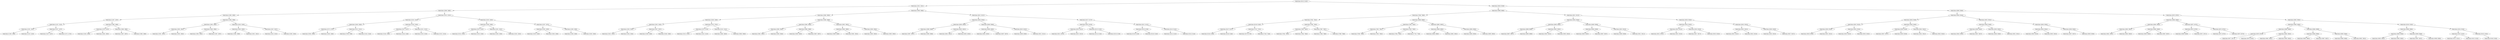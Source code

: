 digraph G{
1414327864 [label="Node{data=[6145, 6145]}"]
1414327864 -> 1656230944
1656230944 [label="Node{data=[3301, 3301]}"]
1656230944 -> 882075078
882075078 [label="Node{data=[2089, 2089]}"]
882075078 -> 967356224
967356224 [label="Node{data=[1990, 1990]}"]
967356224 -> 178699107
178699107 [label="Node{data=[1497, 1497]}"]
178699107 -> 681424643
681424643 [label="Node{data=[1432, 1432]}"]
681424643 -> 126835331
126835331 [label="Node{data=[1391, 1391]}"]
126835331 -> 2065774493
2065774493 [label="Node{data=[1369, 1369]}"]
126835331 -> 1147401785
1147401785 [label="Node{data=[1419, 1419]}"]
681424643 -> 25388057
25388057 [label="Node{data=[1457, 1457]}"]
25388057 -> 2082831848
2082831848 [label="Node{data=[1447, 1447]}"]
25388057 -> 239738926
239738926 [label="Node{data=[1473, 1473]}"]
178699107 -> 1430506976
1430506976 [label="Node{data=[1986, 1986]}"]
1430506976 -> 1341839613
1341839613 [label="Node{data=[1976, 1976]}"]
1341839613 -> 417806039
417806039 [label="Node{data=[1828, 1828]}"]
1341839613 -> 1207119541
1207119541 [label="Node{data=[1985, 1985]}"]
1430506976 -> 202688358
202688358 [label="Node{data=[1988, 1988]}"]
202688358 -> 355523369
355523369 [label="Node{data=[1987, 1987]}"]
202688358 -> 876615382
876615382 [label="Node{data=[1989, 1989]}"]
967356224 -> 1779957869
1779957869 [label="Node{data=[1998, 1998]}"]
1779957869 -> 1075697087
1075697087 [label="Node{data=[1994, 1994]}"]
1075697087 -> 1407690502
1407690502 [label="Node{data=[1992, 1992]}"]
1407690502 -> 1738931466
1738931466 [label="Node{data=[1991, 1991]}"]
1407690502 -> 1293193979
1293193979 [label="Node{data=[1993, 1993]}"]
1075697087 -> 1661601483
1661601483 [label="Node{data=[1996, 1996]}"]
1661601483 -> 230380091
230380091 [label="Node{data=[1995, 1995]}"]
1661601483 -> 1161732907
1161732907 [label="Node{data=[1997, 1997]}"]
1779957869 -> 743727677
743727677 [label="Node{data=[2026, 2026]}"]
743727677 -> 534451490
534451490 [label="Node{data=[2000, 2000]}"]
534451490 -> 1218885224
1218885224 [label="Node{data=[1999, 1999]}"]
534451490 -> 2016502700
2016502700 [label="Node{data=[2001, 2001]}"]
743727677 -> 2004595485
2004595485 [label="Node{data=[2047, 2047]}"]
2004595485 -> 818862805
818862805 [label="Node{data=[2032, 2032]}"]
2004595485 -> 1302740818
1302740818 [label="Node{data=[2065, 2065]}"]
882075078 -> 1056512329
1056512329 [label="Node{data=[3253, 3253]}"]
1056512329 -> 338732752
338732752 [label="Node{data=[3245, 3245]}"]
338732752 -> 1382993649
1382993649 [label="Node{data=[2649, 2649]}"]
1382993649 -> 776877889
776877889 [label="Node{data=[2275, 2275]}"]
776877889 -> 1485525136
1485525136 [label="Node{data=[2094, 2094]}"]
776877889 -> 1226599287
1226599287 [label="Node{data=[2280, 2280]}"]
1382993649 -> 1830895075
1830895075 [label="Node{data=[3231, 3231]}"]
1830895075 -> 847969081
847969081 [label="Node{data=[2788, 2788]}"]
1830895075 -> 805773864
805773864 [label="Node{data=[3244, 3244]}"]
338732752 -> 451584140
451584140 [label="Node{data=[3249, 3249]}"]
451584140 -> 2118141975
2118141975 [label="Node{data=[3247, 3247]}"]
2118141975 -> 460728277
460728277 [label="Node{data=[3246, 3246]}"]
2118141975 -> 317280497
317280497 [label="Node{data=[3248, 3248]}"]
451584140 -> 1565027552
1565027552 [label="Node{data=[3251, 3251]}"]
1565027552 -> 557090734
557090734 [label="Node{data=[3250, 3250]}"]
1565027552 -> 198595794
198595794 [label="Node{data=[3252, 3252]}"]
1056512329 -> 1398858625
1398858625 [label="Node{data=[3293, 3293]}"]
1398858625 -> 1305590369
1305590369 [label="Node{data=[3289, 3289]}"]
1305590369 -> 1222462850
1222462850 [label="Node{data=[3255, 3255]}"]
1222462850 -> 1897197711
1897197711 [label="Node{data=[3254, 3254]}"]
1222462850 -> 633108935
633108935 [label="Node{data=[3256, 3256]}"]
1305590369 -> 1702808995
1702808995 [label="Node{data=[3291, 3291]}"]
1702808995 -> 1198341587
1198341587 [label="Node{data=[3290, 3290]}"]
1702808995 -> 296430905
296430905 [label="Node{data=[3292, 3292]}"]
1398858625 -> 1461656714
1461656714 [label="Node{data=[3297, 3297]}"]
1461656714 -> 1142931487
1142931487 [label="Node{data=[3295, 3295]}"]
1142931487 -> 1790115562
1790115562 [label="Node{data=[3294, 3294]}"]
1142931487 -> 574145632
574145632 [label="Node{data=[3296, 3296]}"]
1461656714 -> 233596897
233596897 [label="Node{data=[3299, 3299]}"]
233596897 -> 935940475
935940475 [label="Node{data=[3298, 3298]}"]
233596897 -> 1257352390
1257352390 [label="Node{data=[3300, 3300]}"]
1656230944 -> 781085244
781085244 [label="Node{data=[5996, 5996]}"]
781085244 -> 1085522787
1085522787 [label="Node{data=[5980, 5980]}"]
1085522787 -> 1024196743
1024196743 [label="Node{data=[3309, 3309]}"]
1024196743 -> 2061245564
2061245564 [label="Node{data=[3305, 3305]}"]
2061245564 -> 668882577
668882577 [label="Node{data=[3303, 3303]}"]
668882577 -> 2041061842
2041061842 [label="Node{data=[3302, 3302]}"]
668882577 -> 612175448
612175448 [label="Node{data=[3304, 3304]}"]
2061245564 -> 1046006103
1046006103 [label="Node{data=[3307, 3307]}"]
1046006103 -> 1810332371
1810332371 [label="Node{data=[3306, 3306]}"]
1046006103 -> 1408856268
1408856268 [label="Node{data=[3308, 3308]}"]
1024196743 -> 523942693
523942693 [label="Node{data=[3792, 3792]}"]
523942693 -> 1741736932
1741736932 [label="Node{data=[3376, 3376]}"]
1741736932 -> 925963311
925963311 [label="Node{data=[3310, 3310]}"]
1741736932 -> 802581781
802581781 [label="Node{data=[3423, 3423]}"]
523942693 -> 1702828121
1702828121 [label="Node{data=[5161, 5161]}"]
1702828121 -> 68251897
68251897 [label="Node{data=[3883, 3883]}"]
1702828121 -> 1002347576
1002347576 [label="Node{data=[5960, 5960]}"]
1085522787 -> 664596639
664596639 [label="Node{data=[5988, 5988]}"]
664596639 -> 985438693
985438693 [label="Node{data=[5984, 5984]}"]
985438693 -> 891658483
891658483 [label="Node{data=[5982, 5982]}"]
891658483 -> 2050340147
2050340147 [label="Node{data=[5981, 5981]}"]
891658483 -> 988658402
988658402 [label="Node{data=[5983, 5983]}"]
985438693 -> 1690337259
1690337259 [label="Node{data=[5986, 5986]}"]
1690337259 -> 2088397240
2088397240 [label="Node{data=[5985, 5985]}"]
1690337259 -> 733071145
733071145 [label="Node{data=[5987, 5987]}"]
664596639 -> 2094809623
2094809623 [label="Node{data=[5992, 5992]}"]
2094809623 -> 461653312
461653312 [label="Node{data=[5990, 5990]}"]
461653312 -> 882690081
882690081 [label="Node{data=[5989, 5989]}"]
461653312 -> 288479508
288479508 [label="Node{data=[5991, 5991]}"]
2094809623 -> 266599903
266599903 [label="Node{data=[5994, 5994]}"]
266599903 -> 921962278
921962278 [label="Node{data=[5993, 5993]}"]
266599903 -> 1685789721
1685789721 [label="Node{data=[5995, 5995]}"]
781085244 -> 2073923835
2073923835 [label="Node{data=[6012, 6012]}"]
2073923835 -> 1795200850
1795200850 [label="Node{data=[6004, 6004]}"]
1795200850 -> 2103144483
2103144483 [label="Node{data=[6000, 6000]}"]
2103144483 -> 1098657861
1098657861 [label="Node{data=[5998, 5998]}"]
1098657861 -> 1458666201
1458666201 [label="Node{data=[5997, 5997]}"]
1098657861 -> 967101778
967101778 [label="Node{data=[5999, 5999]}"]
2103144483 -> 534276141
534276141 [label="Node{data=[6002, 6002]}"]
534276141 -> 1057394059
1057394059 [label="Node{data=[6001, 6001]}"]
534276141 -> 1660690176
1660690176 [label="Node{data=[6003, 6003]}"]
1795200850 -> 2108526672
2108526672 [label="Node{data=[6008, 6008]}"]
2108526672 -> 568854216
568854216 [label="Node{data=[6006, 6006]}"]
568854216 -> 713665963
713665963 [label="Node{data=[6005, 6005]}"]
568854216 -> 680502245
680502245 [label="Node{data=[6007, 6007]}"]
2108526672 -> 967936436
967936436 [label="Node{data=[6010, 6010]}"]
967936436 -> 1485702668
1485702668 [label="Node{data=[6009, 6009]}"]
967936436 -> 1066212419
1066212419 [label="Node{data=[6011, 6011]}"]
2073923835 -> 1791496412
1791496412 [label="Node{data=[6137, 6137]}"]
1791496412 -> 1593952280
1593952280 [label="Node{data=[6016, 6016]}"]
1593952280 -> 2006391698
2006391698 [label="Node{data=[6014, 6014]}"]
2006391698 -> 539983399
539983399 [label="Node{data=[6013, 6013]}"]
2006391698 -> 172741646
172741646 [label="Node{data=[6015, 6015]}"]
1593952280 -> 1532726359
1532726359 [label="Node{data=[6135, 6135]}"]
1532726359 -> 350181157
350181157 [label="Node{data=[6134, 6134]}"]
1532726359 -> 1339739615
1339739615 [label="Node{data=[6136, 6136]}"]
1791496412 -> 468032398
468032398 [label="Node{data=[6141, 6141]}"]
468032398 -> 484152721
484152721 [label="Node{data=[6139, 6139]}"]
484152721 -> 1918078800
1918078800 [label="Node{data=[6138, 6138]}"]
484152721 -> 1811812592
1811812592 [label="Node{data=[6140, 6140]}"]
468032398 -> 1559289834
1559289834 [label="Node{data=[6143, 6143]}"]
1559289834 -> 474459896
474459896 [label="Node{data=[6142, 6142]}"]
1559289834 -> 1912638255
1912638255 [label="Node{data=[6144, 6144]}"]
1414327864 -> 1768057871
1768057871 [label="Node{data=[9028, 9028]}"]
1768057871 -> 859300166
859300166 [label="Node{data=[8996, 8996]}"]
859300166 -> 304527798
304527798 [label="Node{data=[7689, 7689]}"]
304527798 -> 1678315822
1678315822 [label="Node{data=[7681, 7681]}"]
1678315822 -> 510725044
510725044 [label="Node{data=[6149, 6149]}"]
510725044 -> 314631405
314631405 [label="Node{data=[6147, 6147]}"]
314631405 -> 889984010
889984010 [label="Node{data=[6146, 6146]}"]
314631405 -> 429974500
429974500 [label="Node{data=[6148, 6148]}"]
510725044 -> 253392847
253392847 [label="Node{data=[7225, 7225]}"]
253392847 -> 443030861
443030861 [label="Node{data=[6178, 6178]}"]
253392847 -> 1326573134
1326573134 [label="Node{data=[7246, 7246]}"]
1678315822 -> 1362137995
1362137995 [label="Node{data=[7685, 7685]}"]
1362137995 -> 222831213
222831213 [label="Node{data=[7683, 7683]}"]
222831213 -> 1460720892
1460720892 [label="Node{data=[7682, 7682]}"]
222831213 -> 401832902
401832902 [label="Node{data=[7684, 7684]}"]
1362137995 -> 1107959416
1107959416 [label="Node{data=[7687, 7687]}"]
1107959416 -> 236783390
236783390 [label="Node{data=[7686, 7686]}"]
1107959416 -> 1610319125
1610319125 [label="Node{data=[7688, 7688]}"]
304527798 -> 1398466663
1398466663 [label="Node{data=[8988, 8988]}"]
1398466663 -> 1102173610
1102173610 [label="Node{data=[7693, 7693]}"]
1102173610 -> 661790581
661790581 [label="Node{data=[7691, 7691]}"]
661790581 -> 606266787
606266787 [label="Node{data=[7690, 7690]}"]
661790581 -> 541014160
541014160 [label="Node{data=[7692, 7692]}"]
1102173610 -> 1869395384
1869395384 [label="Node{data=[7695, 7695]}"]
1869395384 -> 1481807511
1481807511 [label="Node{data=[7694, 7694]}"]
1869395384 -> 1810788291
1810788291 [label="Node{data=[7738, 7738]}"]
1398466663 -> 843854230
843854230 [label="Node{data=[8992, 8992]}"]
843854230 -> 940020498
940020498 [label="Node{data=[8990, 8990]}"]
940020498 -> 1949129899
1949129899 [label="Node{data=[8989, 8989]}"]
940020498 -> 1814406554
1814406554 [label="Node{data=[8991, 8991]}"]
843854230 -> 1060563209
1060563209 [label="Node{data=[8994, 8994]}"]
1060563209 -> 1001218814
1001218814 [label="Node{data=[8993, 8993]}"]
1060563209 -> 637253924
637253924 [label="Node{data=[8995, 8995]}"]
859300166 -> 1689502068
1689502068 [label="Node{data=[9012, 9012]}"]
1689502068 -> 1824854602
1824854602 [label="Node{data=[9004, 9004]}"]
1824854602 -> 1018116030
1018116030 [label="Node{data=[9000, 9000]}"]
1018116030 -> 1147505558
1147505558 [label="Node{data=[8998, 8998]}"]
1147505558 -> 1042766351
1042766351 [label="Node{data=[8997, 8997]}"]
1147505558 -> 2050250947
2050250947 [label="Node{data=[8999, 8999]}"]
1018116030 -> 1071878908
1071878908 [label="Node{data=[9002, 9002]}"]
1071878908 -> 1471322029
1471322029 [label="Node{data=[9001, 9001]}"]
1071878908 -> 1405175926
1405175926 [label="Node{data=[9003, 9003]}"]
1824854602 -> 191619213
191619213 [label="Node{data=[9008, 9008]}"]
191619213 -> 675084142
675084142 [label="Node{data=[9006, 9006]}"]
675084142 -> 1810895419
1810895419 [label="Node{data=[9005, 9005]}"]
675084142 -> 850093515
850093515 [label="Node{data=[9007, 9007]}"]
191619213 -> 1712362651
1712362651 [label="Node{data=[9010, 9010]}"]
1712362651 -> 702060720
702060720 [label="Node{data=[9009, 9009]}"]
1712362651 -> 1112684154
1112684154 [label="Node{data=[9011, 9011]}"]
1689502068 -> 725522118
725522118 [label="Node{data=[9020, 9020]}"]
725522118 -> 1231580022
1231580022 [label="Node{data=[9016, 9016]}"]
1231580022 -> 613971955
613971955 [label="Node{data=[9014, 9014]}"]
613971955 -> 1999271164
1999271164 [label="Node{data=[9013, 9013]}"]
613971955 -> 679302265
679302265 [label="Node{data=[9015, 9015]}"]
1231580022 -> 583313883
583313883 [label="Node{data=[9018, 9018]}"]
583313883 -> 1157916063
1157916063 [label="Node{data=[9017, 9017]}"]
583313883 -> 1638753367
1638753367 [label="Node{data=[9019, 9019]}"]
725522118 -> 590428807
590428807 [label="Node{data=[9024, 9024]}"]
590428807 -> 616355147
616355147 [label="Node{data=[9022, 9022]}"]
616355147 -> 1114797278
1114797278 [label="Node{data=[9021, 9021]}"]
616355147 -> 1215770395
1215770395 [label="Node{data=[9023, 9023]}"]
590428807 -> 1656279440
1656279440 [label="Node{data=[9026, 9026]}"]
1656279440 -> 552359425
552359425 [label="Node{data=[9025, 9025]}"]
1656279440 -> 1911099974
1911099974 [label="Node{data=[9027, 9027]}"]
1768057871 -> 9954455
9954455 [label="Node{data=[9060, 9060]}"]
9954455 -> 612860228
612860228 [label="Node{data=[9044, 9044]}"]
612860228 -> 1712949131
1712949131 [label="Node{data=[9036, 9036]}"]
1712949131 -> 1599849004
1599849004 [label="Node{data=[9032, 9032]}"]
1599849004 -> 1616328204
1616328204 [label="Node{data=[9030, 9030]}"]
1616328204 -> 2025985763
2025985763 [label="Node{data=[9029, 9029]}"]
1616328204 -> 1389224879
1389224879 [label="Node{data=[9031, 9031]}"]
1599849004 -> 1401291128
1401291128 [label="Node{data=[9034, 9034]}"]
1401291128 -> 179878482
179878482 [label="Node{data=[9033, 9033]}"]
1401291128 -> 1655034088
1655034088 [label="Node{data=[9035, 9035]}"]
1712949131 -> 1598588808
1598588808 [label="Node{data=[9040, 9040]}"]
1598588808 -> 1017565400
1017565400 [label="Node{data=[9038, 9038]}"]
1017565400 -> 1937999668
1937999668 [label="Node{data=[9037, 9037]}"]
1017565400 -> 1064119100
1064119100 [label="Node{data=[9039, 9039]}"]
1598588808 -> 612540318
612540318 [label="Node{data=[9042, 9042]}"]
612540318 -> 774421446
774421446 [label="Node{data=[9041, 9041]}"]
612540318 -> 1098720016
1098720016 [label="Node{data=[9043, 9043]}"]
612860228 -> 387957960
387957960 [label="Node{data=[9052, 9052]}"]
387957960 -> 668059610
668059610 [label="Node{data=[9048, 9048]}"]
668059610 -> 1280097901
1280097901 [label="Node{data=[9046, 9046]}"]
1280097901 -> 1677816151
1677816151 [label="Node{data=[9045, 9045]}"]
1280097901 -> 223461531
223461531 [label="Node{data=[9047, 9047]}"]
668059610 -> 605501948
605501948 [label="Node{data=[9050, 9050]}"]
605501948 -> 226575557
226575557 [label="Node{data=[9049, 9049]}"]
605501948 -> 1650792427
1650792427 [label="Node{data=[9051, 9051]}"]
387957960 -> 1639138852
1639138852 [label="Node{data=[9056, 9056]}"]
1639138852 -> 2088127287
2088127287 [label="Node{data=[9054, 9054]}"]
2088127287 -> 2069270288
2069270288 [label="Node{data=[9053, 9053]}"]
2088127287 -> 826672606
826672606 [label="Node{data=[9055, 9055]}"]
1639138852 -> 1245702068
1245702068 [label="Node{data=[9058, 9058]}"]
1245702068 -> 81666615
81666615 [label="Node{data=[9057, 9057]}"]
1245702068 -> 1270809523
1270809523 [label="Node{data=[9059, 9059]}"]
9954455 -> 1255577583
1255577583 [label="Node{data=[9076, 9076]}"]
1255577583 -> 2145508166
2145508166 [label="Node{data=[9068, 9068]}"]
2145508166 -> 182157591
182157591 [label="Node{data=[9064, 9064]}"]
182157591 -> 969582948
969582948 [label="Node{data=[9062, 9062]}"]
969582948 -> 1197287517
1197287517 [label="Node{data=[9061, 9061]}"]
969582948 -> 907534363
907534363 [label="Node{data=[9063, 9063]}"]
182157591 -> 1620188407
1620188407 [label="Node{data=[9066, 9066]}"]
1620188407 -> 209651720
209651720 [label="Node{data=[9065, 9065]}"]
1620188407 -> 575587866
575587866 [label="Node{data=[9067, 9067]}"]
2145508166 -> 726728048
726728048 [label="Node{data=[9072, 9072]}"]
726728048 -> 1532311881
1532311881 [label="Node{data=[9070, 9070]}"]
1532311881 -> 790517091
790517091 [label="Node{data=[9069, 9069]}"]
1532311881 -> 2075404428
2075404428 [label="Node{data=[9071, 9071]}"]
726728048 -> 1461969399
1461969399 [label="Node{data=[9074, 9074]}"]
1461969399 -> 634258731
634258731 [label="Node{data=[9073, 9073]}"]
1461969399 -> 2015820220
2015820220 [label="Node{data=[9075, 9075]}"]
1255577583 -> 571231868
571231868 [label="Node{data=[9092, 9092]}"]
571231868 -> 1785212819
1785212819 [label="Node{data=[9084, 9084]}"]
1785212819 -> 1071286440
1071286440 [label="Node{data=[9080, 9080]}"]
1071286440 -> 1887333878
1887333878 [label="Node{data=[9078, 9078]}"]
1887333878 -> 817996331
817996331 [label="Node{data=[9077, 9077]}"]
1887333878 -> 461244183
461244183 [label="Node{data=[9079, 9079]}"]
1071286440 -> 1888109336
1888109336 [label="Node{data=[9082, 9082]}"]
1888109336 -> 1939378466
1939378466 [label="Node{data=[9081, 9081]}"]
1888109336 -> 1316332928
1316332928 [label="Node{data=[9083, 9083]}"]
1785212819 -> 626542054
626542054 [label="Node{data=[9088, 9088]}"]
626542054 -> 124272854
124272854 [label="Node{data=[9086, 9086]}"]
124272854 -> 810471576
810471576 [label="Node{data=[9085, 9085]}"]
124272854 -> 1400122036
1400122036 [label="Node{data=[9087, 9087]}"]
626542054 -> 878977609
878977609 [label="Node{data=[9090, 9090]}"]
878977609 -> 1901050595
1901050595 [label="Node{data=[9089, 9089]}"]
878977609 -> 935554626
935554626 [label="Node{data=[9091, 9091]}"]
571231868 -> 1158726532
1158726532 [label="Node{data=[9100, 9100]}"]
1158726532 -> 1349764869
1349764869 [label="Node{data=[9096, 9096]}"]
1349764869 -> 1558701898
1558701898 [label="Node{data=[9094, 9094]}"]
1558701898 -> 1887056874
1887056874 [label="Node{data=[9093, 9093]}"]
1558701898 -> 859161218
859161218 [label="Node{data=[9095, 9095]}"]
1349764869 -> 2100326414
2100326414 [label="Node{data=[9098, 9098]}"]
2100326414 -> 504235349
504235349 [label="Node{data=[9097, 9097]}"]
2100326414 -> 1070235677
1070235677 [label="Node{data=[9099, 9099]}"]
1158726532 -> 586577076
586577076 [label="Node{data=[9104, 9104]}"]
586577076 -> 1547223268
1547223268 [label="Node{data=[9102, 9102]}"]
1547223268 -> 846348955
846348955 [label="Node{data=[9101, 9101]}"]
1547223268 -> 1507059360
1507059360 [label="Node{data=[9103, 9103]}"]
586577076 -> 1209101050
1209101050 [label="Node{data=[9105, 9105]}"]
1209101050 -> 1387572476
1387572476 [label="Node{data=[9106, 9106]}"]
}